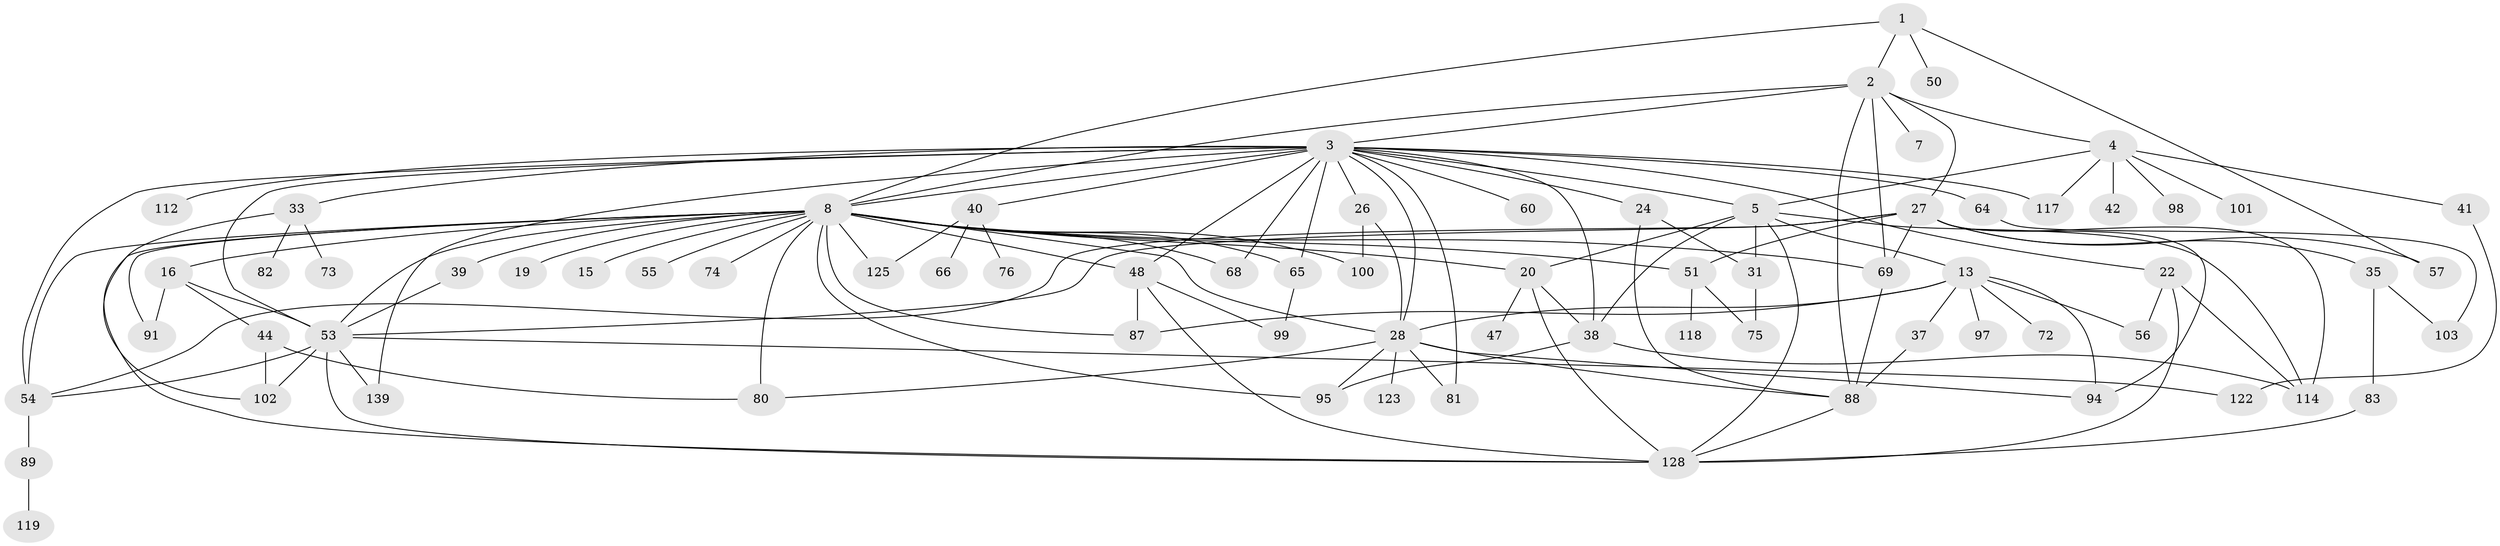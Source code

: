 // original degree distribution, {4: 0.11409395973154363, 7: 0.026845637583892617, 8: 0.020134228187919462, 1: 0.2080536912751678, 6: 0.020134228187919462, 3: 0.2550335570469799, 9: 0.006711409395973154, 5: 0.053691275167785234, 2: 0.2953020134228188}
// Generated by graph-tools (version 1.1) at 2025/13/03/09/25 04:13:24]
// undirected, 74 vertices, 132 edges
graph export_dot {
graph [start="1"]
  node [color=gray90,style=filled];
  1 [super="+120+43"];
  2 [super="+63"];
  3 [super="+6+59+17"];
  4;
  5 [super="+36+21+12"];
  7;
  8 [super="+78+10+9+126"];
  13 [super="+25"];
  15 [super="+121"];
  16 [super="+34"];
  19 [super="+136+130"];
  20 [super="+32+85"];
  22 [super="+96"];
  24 [super="+86"];
  26 [super="+106"];
  27 [super="+49+29"];
  28 [super="+132+52"];
  31;
  33;
  35;
  37;
  38 [super="+90"];
  39;
  40;
  41;
  42;
  44 [super="+93"];
  47 [super="+142"];
  48 [super="+58"];
  50;
  51 [super="+116+144"];
  53 [super="+67"];
  54 [super="+111"];
  55;
  56 [super="+61"];
  57;
  60;
  64;
  65 [super="+71"];
  66;
  68;
  69 [super="+84+77"];
  72;
  73;
  74;
  75;
  76;
  80;
  81;
  82;
  83;
  87 [super="+108"];
  88 [super="+147"];
  89;
  91;
  94;
  95;
  97;
  98 [super="+104"];
  99 [super="+124"];
  100 [super="+109"];
  101;
  102 [super="+131"];
  103;
  112;
  114 [super="+138"];
  117;
  118;
  119;
  122;
  123;
  125 [super="+133"];
  128 [super="+137+134"];
  139 [super="+149"];
  1 -- 2;
  1 -- 50;
  1 -- 57;
  1 -- 8;
  2 -- 3;
  2 -- 4;
  2 -- 7;
  2 -- 27;
  2 -- 8;
  2 -- 88;
  2 -- 69;
  3 -- 40;
  3 -- 54;
  3 -- 139;
  3 -- 64;
  3 -- 65;
  3 -- 38;
  3 -- 8;
  3 -- 48;
  3 -- 22;
  3 -- 112;
  3 -- 68;
  3 -- 53 [weight=2];
  3 -- 5;
  3 -- 117;
  3 -- 60;
  3 -- 28;
  3 -- 33;
  3 -- 81;
  3 -- 24;
  3 -- 26;
  4 -- 5;
  4 -- 41;
  4 -- 42;
  4 -- 98;
  4 -- 101;
  4 -- 117;
  5 -- 128;
  5 -- 114;
  5 -- 31;
  5 -- 38;
  5 -- 13;
  5 -- 20;
  8 -- 128;
  8 -- 100;
  8 -- 69;
  8 -- 39;
  8 -- 74 [weight=2];
  8 -- 15;
  8 -- 48;
  8 -- 16;
  8 -- 51 [weight=2];
  8 -- 20;
  8 -- 55;
  8 -- 125;
  8 -- 95;
  8 -- 68;
  8 -- 80;
  8 -- 19;
  8 -- 54;
  8 -- 91;
  8 -- 87;
  8 -- 53;
  8 -- 65;
  8 -- 28;
  13 -- 28;
  13 -- 56;
  13 -- 94;
  13 -- 97;
  13 -- 37;
  13 -- 87;
  13 -- 72;
  16 -- 91;
  16 -- 44;
  16 -- 53;
  20 -- 128;
  20 -- 47;
  20 -- 38;
  22 -- 56;
  22 -- 128;
  22 -- 114;
  24 -- 31;
  24 -- 88;
  26 -- 100;
  26 -- 28;
  27 -- 69;
  27 -- 53;
  27 -- 114;
  27 -- 35;
  27 -- 51;
  27 -- 57;
  27 -- 94;
  27 -- 54;
  28 -- 81;
  28 -- 95;
  28 -- 94;
  28 -- 88;
  28 -- 80;
  28 -- 123;
  31 -- 75;
  33 -- 73;
  33 -- 82;
  33 -- 102;
  35 -- 83;
  35 -- 103;
  37 -- 88;
  38 -- 95;
  38 -- 114;
  39 -- 53;
  40 -- 66;
  40 -- 76;
  40 -- 125;
  41 -- 122;
  44 -- 102;
  44 -- 80;
  48 -- 128;
  48 -- 99;
  48 -- 87;
  51 -- 75;
  51 -- 118;
  53 -- 128;
  53 -- 102;
  53 -- 139;
  53 -- 122;
  53 -- 54;
  54 -- 89;
  64 -- 103;
  65 -- 99;
  69 -- 88;
  83 -- 128;
  88 -- 128;
  89 -- 119;
}
